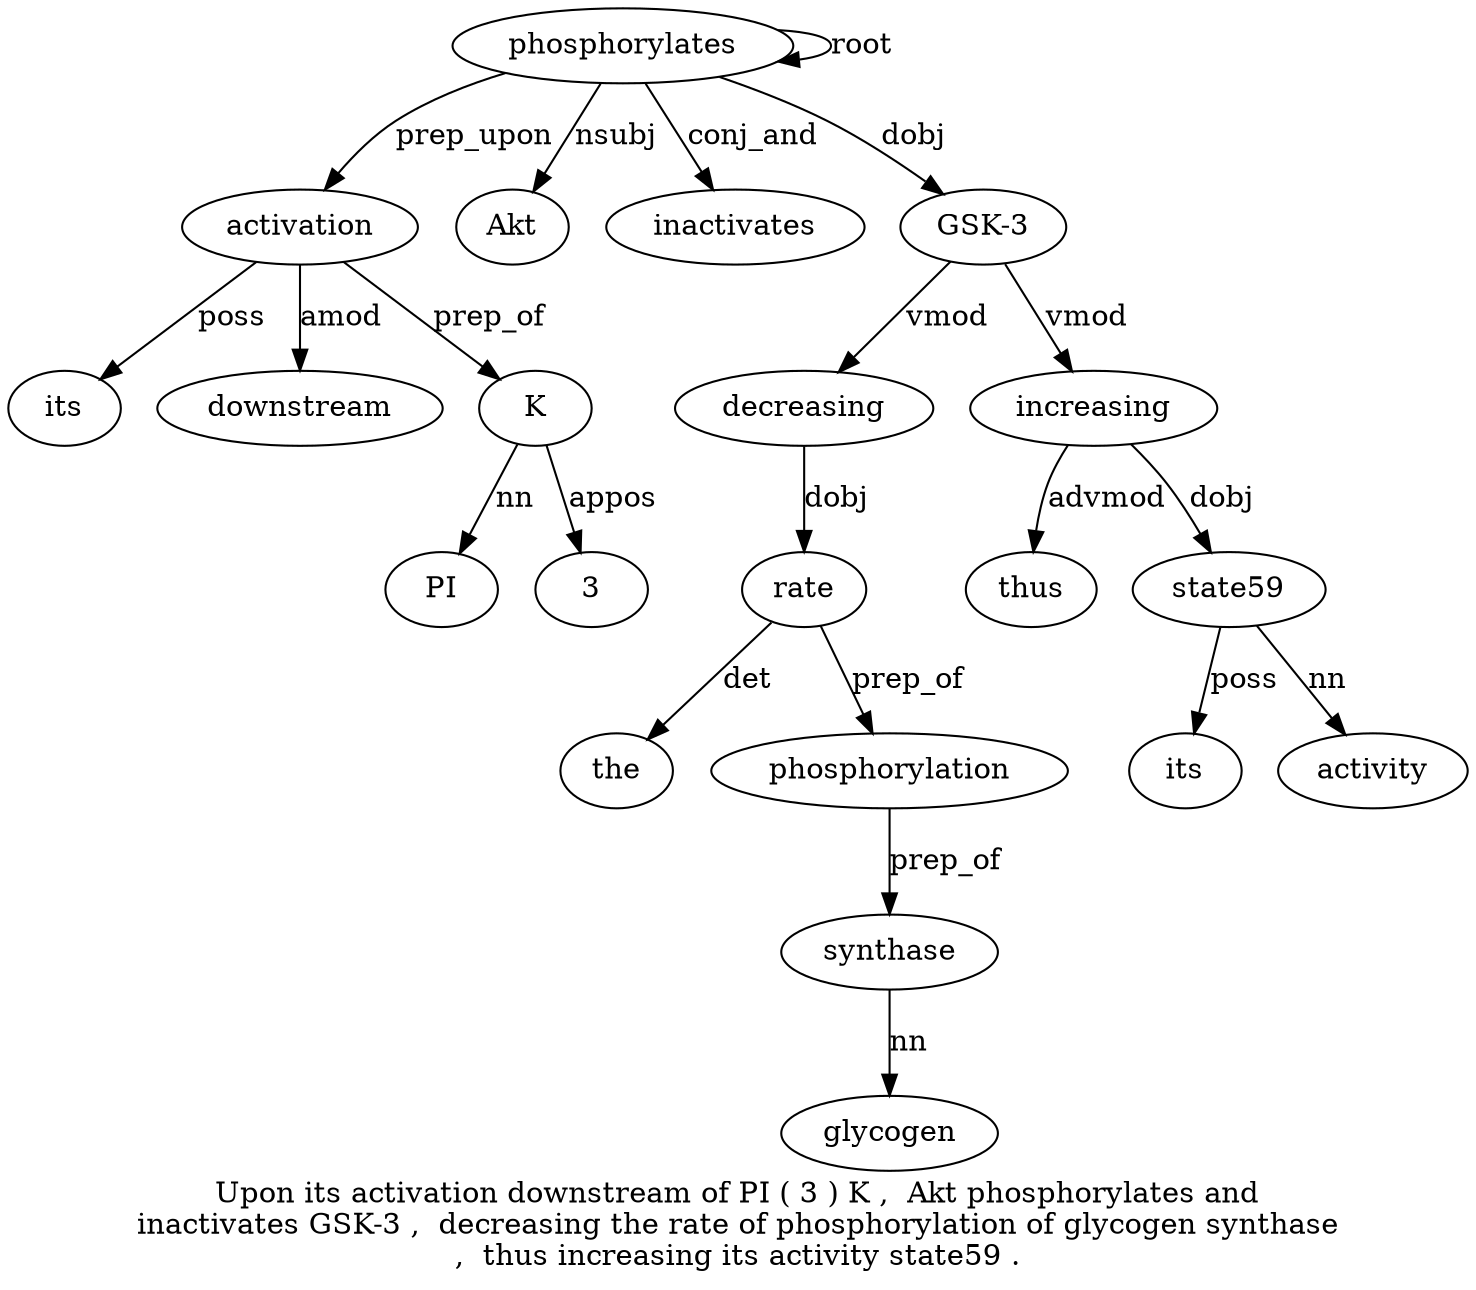 digraph "Upon its activation downstream of PI ( 3 ) K ,  Akt phosphorylates and inactivates GSK-3 ,  decreasing the rate of phosphorylation of glycogen synthase ,  thus increasing its activity state59 ." {
label="Upon its activation downstream of PI ( 3 ) K ,  Akt phosphorylates and
inactivates GSK-3 ,  decreasing the rate of phosphorylation of glycogen synthase
,  thus increasing its activity state59 .";
activation3 [style=filled, fillcolor=white, label=activation];
its2 [style=filled, fillcolor=white, label=its];
activation3 -> its2  [label=poss];
phosphorylates13 [style=filled, fillcolor=white, label=phosphorylates];
phosphorylates13 -> activation3  [label=prep_upon];
downstream4 [style=filled, fillcolor=white, label=downstream];
activation3 -> downstream4  [label=amod];
K10 [style=filled, fillcolor=white, label=K];
PI6 [style=filled, fillcolor=white, label=PI];
K10 -> PI6  [label=nn];
38 [style=filled, fillcolor=white, label=3];
K10 -> 38  [label=appos];
activation3 -> K10  [label=prep_of];
Akt12 [style=filled, fillcolor=white, label=Akt];
phosphorylates13 -> Akt12  [label=nsubj];
phosphorylates13 -> phosphorylates13  [label=root];
inactivates15 [style=filled, fillcolor=white, label=inactivates];
phosphorylates13 -> inactivates15  [label=conj_and];
"GSK-316" [style=filled, fillcolor=white, label="GSK-3"];
phosphorylates13 -> "GSK-316"  [label=dobj];
decreasing18 [style=filled, fillcolor=white, label=decreasing];
"GSK-316" -> decreasing18  [label=vmod];
rate20 [style=filled, fillcolor=white, label=rate];
the19 [style=filled, fillcolor=white, label=the];
rate20 -> the19  [label=det];
decreasing18 -> rate20  [label=dobj];
phosphorylation22 [style=filled, fillcolor=white, label=phosphorylation];
rate20 -> phosphorylation22  [label=prep_of];
synthase25 [style=filled, fillcolor=white, label=synthase];
glycogen24 [style=filled, fillcolor=white, label=glycogen];
synthase25 -> glycogen24  [label=nn];
phosphorylation22 -> synthase25  [label=prep_of];
increasing28 [style=filled, fillcolor=white, label=increasing];
thus27 [style=filled, fillcolor=white, label=thus];
increasing28 -> thus27  [label=advmod];
"GSK-316" -> increasing28  [label=vmod];
state5931 [style=filled, fillcolor=white, label=state59];
its29 [style=filled, fillcolor=white, label=its];
state5931 -> its29  [label=poss];
activity30 [style=filled, fillcolor=white, label=activity];
state5931 -> activity30  [label=nn];
increasing28 -> state5931  [label=dobj];
}
